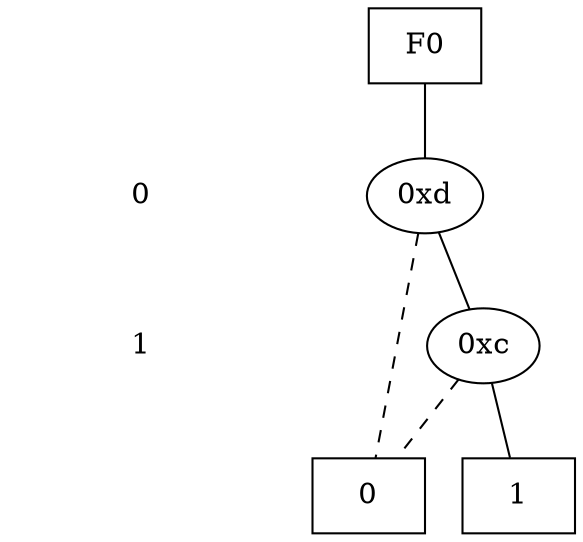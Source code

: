 digraph "DD" {
size = "7.5,10"
center = true;
edge [dir = none];
{ node [shape = plaintext];
  edge [style = invis];
  "CONST NODES" [style = invis];
" 0 " -> " 1 " -> "CONST NODES"; 
}
{ rank = same; node [shape = box]; edge [style = invis];
"F0"; }
{ rank = same; " 0 ";
"0xd";
}
{ rank = same; " 1 ";
"0xc";
}
{ rank = same; "CONST NODES";
{ node [shape = box]; "0x6";
"0x5";
}
}
"F0" -> "0xd" [style = solid];
"0xd" -> "0xc";
"0xd" -> "0x6" [style = dashed];
"0xc" -> "0x5";
"0xc" -> "0x6" [style = dashed];
"0x6" [label = "0"];
"0x5" [label = "1"];
}
